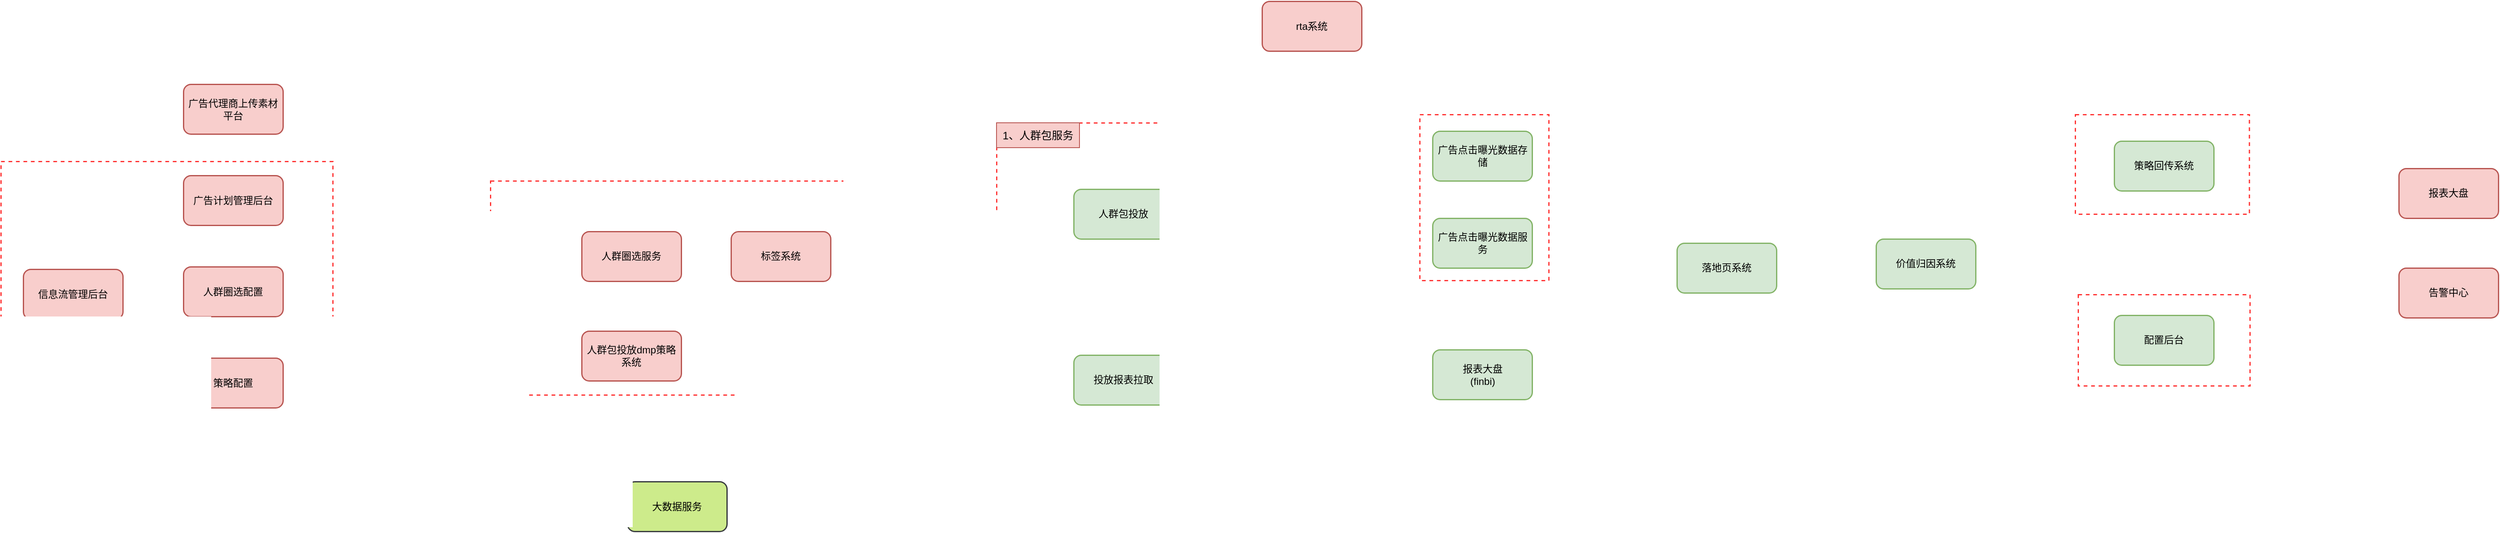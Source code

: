 <mxfile version="22.1.11" type="github">
  <diagram name="第 1 页" id="t7pbfHn2SOXymXCN76dh">
    <mxGraphModel dx="4950" dy="394" grid="1" gridSize="10" guides="1" tooltips="1" connect="1" arrows="1" fold="1" page="1" pageScale="1" pageWidth="827" pageHeight="1169" math="0" shadow="0">
      <root>
        <mxCell id="0" />
        <mxCell id="1" parent="0" />
        <mxCell id="ExKMPXudVfr22WV_40Oe-52" value="" style="rounded=0;whiteSpace=wrap;html=1;strokeColor=#FF3333;strokeWidth=1.5;align=center;verticalAlign=middle;fontFamily=Helvetica;fontSize=12;fontColor=default;fillColor=none;dashed=1;" parent="1" vertex="1">
          <mxGeometry x="-190" y="1690" width="155.5" height="200" as="geometry" />
        </mxCell>
        <mxCell id="ExKMPXudVfr22WV_40Oe-26" value="" style="rounded=0;whiteSpace=wrap;html=1;strokeColor=#FF3333;strokeWidth=1.5;align=center;verticalAlign=middle;fontFamily=Helvetica;fontSize=12;fontColor=default;fillColor=none;dashed=1;" parent="1" vertex="1">
          <mxGeometry x="-1310" y="1770" width="450" height="258" as="geometry" />
        </mxCell>
        <mxCell id="ExKMPXudVfr22WV_40Oe-27" value="" style="rounded=0;whiteSpace=wrap;html=1;strokeColor=#FF3333;strokeWidth=1.5;align=center;verticalAlign=middle;fontFamily=Helvetica;fontSize=12;fontColor=default;fillColor=none;dashed=1;" parent="1" vertex="1">
          <mxGeometry x="603.5" y="1907" width="207" height="110" as="geometry" />
        </mxCell>
        <mxCell id="ExKMPXudVfr22WV_40Oe-28" value="" style="rounded=0;whiteSpace=wrap;html=1;strokeColor=#FF3333;strokeWidth=1.5;align=center;verticalAlign=middle;fontFamily=Helvetica;fontSize=12;fontColor=default;fillColor=none;dashed=1;" parent="1" vertex="1">
          <mxGeometry x="600" y="1690" width="209.75" height="120" as="geometry" />
        </mxCell>
        <mxCell id="ExKMPXudVfr22WV_40Oe-29" value="" style="rounded=0;whiteSpace=wrap;html=1;strokeColor=#FF3333;strokeWidth=1.5;align=center;verticalAlign=middle;fontFamily=Helvetica;fontSize=12;fontColor=default;fillColor=none;dashed=1;" parent="1" vertex="1">
          <mxGeometry x="-700" y="1700" width="236" height="370" as="geometry" />
        </mxCell>
        <mxCell id="ExKMPXudVfr22WV_40Oe-30" value="人群包投放dmp策略系统" style="rounded=1;whiteSpace=wrap;html=1;strokeWidth=1.5;fillColor=#f8cecc;strokeColor=#b85450;" parent="1" vertex="1">
          <mxGeometry x="-1200" y="1951" width="120" height="60" as="geometry" />
        </mxCell>
        <mxCell id="ExKMPXudVfr22WV_40Oe-31" value="投放报表拉取" style="rounded=1;whiteSpace=wrap;html=1;strokeWidth=1.5;fillColor=#d5e8d4;strokeColor=#82b366;" parent="1" vertex="1">
          <mxGeometry x="-607" y="1980" width="120" height="60" as="geometry" />
        </mxCell>
        <mxCell id="ExKMPXudVfr22WV_40Oe-32" value="广告点击曝光数据存储" style="rounded=1;whiteSpace=wrap;html=1;strokeWidth=1.5;fillColor=#d5e8d4;strokeColor=#82b366;" parent="1" vertex="1">
          <mxGeometry x="-174.5" y="1710" width="120" height="60" as="geometry" />
        </mxCell>
        <mxCell id="ExKMPXudVfr22WV_40Oe-33" value="落地页系统" style="rounded=1;whiteSpace=wrap;html=1;strokeWidth=1.5;fillColor=#d5e8d4;strokeColor=#82b366;" parent="1" vertex="1">
          <mxGeometry x="120" y="1845" width="120" height="60" as="geometry" />
        </mxCell>
        <mxCell id="ExKMPXudVfr22WV_40Oe-34" value="策略回传系统" style="rounded=1;whiteSpace=wrap;html=1;strokeWidth=1.5;fillColor=#d5e8d4;strokeColor=#82b366;" parent="1" vertex="1">
          <mxGeometry x="647" y="1722" width="120" height="60" as="geometry" />
        </mxCell>
        <mxCell id="ExKMPXudVfr22WV_40Oe-35" value="价值归因系统" style="rounded=1;whiteSpace=wrap;html=1;strokeWidth=1.5;fillColor=#d5e8d4;strokeColor=#82b366;" parent="1" vertex="1">
          <mxGeometry x="360" y="1840" width="120" height="60" as="geometry" />
        </mxCell>
        <mxCell id="ExKMPXudVfr22WV_40Oe-36" value="配置后台" style="rounded=1;whiteSpace=wrap;html=1;strokeWidth=1.5;fillColor=#d5e8d4;strokeColor=#82b366;" parent="1" vertex="1">
          <mxGeometry x="647" y="1932" width="120" height="60" as="geometry" />
        </mxCell>
        <mxCell id="ExKMPXudVfr22WV_40Oe-37" value="信息流管理后台" style="rounded=1;whiteSpace=wrap;html=1;strokeWidth=1.5;fillColor=#f8cecc;strokeColor=#b85450;" parent="1" vertex="1">
          <mxGeometry x="-1873" y="1876.5" width="120" height="60" as="geometry" />
        </mxCell>
        <mxCell id="ExKMPXudVfr22WV_40Oe-38" value="rta系统" style="rounded=1;whiteSpace=wrap;html=1;strokeWidth=1.5;fillColor=#f8cecc;strokeColor=#b85450;" parent="1" vertex="1">
          <mxGeometry x="-380" y="1553.5" width="120" height="60" as="geometry" />
        </mxCell>
        <mxCell id="ExKMPXudVfr22WV_40Oe-39" value="人群圈选服务" style="rounded=1;whiteSpace=wrap;html=1;strokeWidth=1.5;fillColor=#f8cecc;strokeColor=#b85450;" parent="1" vertex="1">
          <mxGeometry x="-1200" y="1831" width="120" height="60" as="geometry" />
        </mxCell>
        <mxCell id="ExKMPXudVfr22WV_40Oe-40" value="人群包投放" style="rounded=1;whiteSpace=wrap;html=1;strokeWidth=1.5;fillColor=#d5e8d4;strokeColor=#82b366;" parent="1" vertex="1">
          <mxGeometry x="-607" y="1780" width="120" height="60" as="geometry" />
        </mxCell>
        <mxCell id="ExKMPXudVfr22WV_40Oe-41" value="策略配置" style="rounded=1;whiteSpace=wrap;html=1;strokeWidth=1.5;fillColor=#f8cecc;strokeColor=#b85450;" parent="1" vertex="1">
          <mxGeometry x="-1680" y="1983.5" width="120" height="60" as="geometry" />
        </mxCell>
        <mxCell id="ExKMPXudVfr22WV_40Oe-42" value="广告计划管理后台" style="rounded=1;whiteSpace=wrap;html=1;strokeWidth=1.5;fillColor=#f8cecc;strokeColor=#b85450;" parent="1" vertex="1">
          <mxGeometry x="-1680" y="1763.5" width="120" height="60" as="geometry" />
        </mxCell>
        <mxCell id="ExKMPXudVfr22WV_40Oe-43" value="人群圈选配置" style="rounded=1;whiteSpace=wrap;html=1;strokeWidth=1.5;fillColor=#f8cecc;strokeColor=#b85450;" parent="1" vertex="1">
          <mxGeometry x="-1680" y="1873.5" width="120" height="60" as="geometry" />
        </mxCell>
        <mxCell id="ExKMPXudVfr22WV_40Oe-44" value="报表大盘" style="rounded=1;whiteSpace=wrap;html=1;strokeWidth=1.5;fillColor=#f8cecc;strokeColor=#b85450;" parent="1" vertex="1">
          <mxGeometry x="990" y="1755" width="120" height="60" as="geometry" />
        </mxCell>
        <mxCell id="ExKMPXudVfr22WV_40Oe-45" value="报表大盘&lt;br&gt;(finbi)" style="rounded=1;whiteSpace=wrap;html=1;strokeWidth=1.5;fillColor=#d5e8d4;strokeColor=#82b366;" parent="1" vertex="1">
          <mxGeometry x="-174.5" y="1973.5" width="120" height="60" as="geometry" />
        </mxCell>
        <mxCell id="ExKMPXudVfr22WV_40Oe-46" value="告警中心" style="rounded=1;whiteSpace=wrap;html=1;strokeWidth=1.5;fillColor=#f8cecc;strokeColor=#b85450;" parent="1" vertex="1">
          <mxGeometry x="990" y="1875" width="120" height="60" as="geometry" />
        </mxCell>
        <mxCell id="ExKMPXudVfr22WV_40Oe-47" value="广告代理商上传素材平台" style="rounded=1;whiteSpace=wrap;html=1;strokeWidth=1.5;fillColor=#f8cecc;strokeColor=#b85450;" parent="1" vertex="1">
          <mxGeometry x="-1680" y="1653.5" width="120" height="60" as="geometry" />
        </mxCell>
        <mxCell id="ExKMPXudVfr22WV_40Oe-48" value="" style="rounded=0;whiteSpace=wrap;html=1;strokeColor=#FF3333;strokeWidth=1.5;align=center;verticalAlign=middle;fontFamily=Helvetica;fontSize=12;fontColor=default;fillColor=none;dashed=1;" parent="1" vertex="1">
          <mxGeometry x="-1900" y="1746.5" width="400" height="320" as="geometry" />
        </mxCell>
        <mxCell id="ExKMPXudVfr22WV_40Oe-49" value="标签系统" style="rounded=1;whiteSpace=wrap;html=1;strokeWidth=1.5;fillColor=#f8cecc;strokeColor=#b85450;" parent="1" vertex="1">
          <mxGeometry x="-1020" y="1831" width="120" height="60" as="geometry" />
        </mxCell>
        <mxCell id="ExKMPXudVfr22WV_40Oe-50" value="大数据服务" style="rounded=1;whiteSpace=wrap;html=1;strokeWidth=1.5;fillColor=#cdeb8b;strokeColor=#36393d;" parent="1" vertex="1">
          <mxGeometry x="-1145" y="2132.5" width="120" height="60" as="geometry" />
        </mxCell>
        <mxCell id="ExKMPXudVfr22WV_40Oe-51" value="广告点击曝光数据服务" style="rounded=1;whiteSpace=wrap;html=1;strokeWidth=1.5;fillColor=#d5e8d4;strokeColor=#82b366;" parent="1" vertex="1">
          <mxGeometry x="-174.5" y="1815" width="120" height="60" as="geometry" />
        </mxCell>
        <mxCell id="TxtXQEdZUeEPb-aoOvZk-1" value="1、人群包服务" style="text;html=1;strokeColor=#b85450;fillColor=#f8cecc;align=center;verticalAlign=middle;whiteSpace=wrap;rounded=0;fontSize=13;fontFamily=Helvetica;" vertex="1" parent="1">
          <mxGeometry x="-700" y="1700" width="100" height="30" as="geometry" />
        </mxCell>
      </root>
    </mxGraphModel>
  </diagram>
</mxfile>
